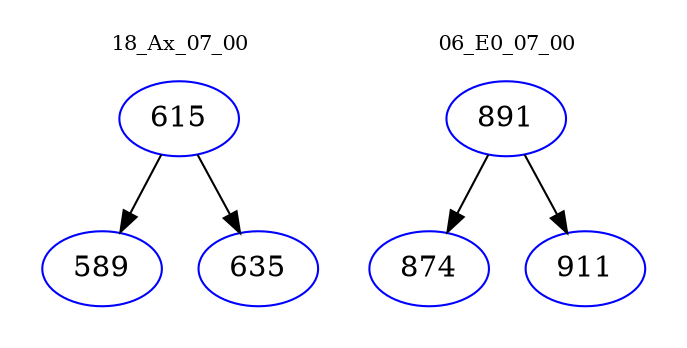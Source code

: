 digraph{
subgraph cluster_0 {
color = white
label = "18_Ax_07_00";
fontsize=10;
T0_615 [label="615", color="blue"]
T0_615 -> T0_589 [color="black"]
T0_589 [label="589", color="blue"]
T0_615 -> T0_635 [color="black"]
T0_635 [label="635", color="blue"]
}
subgraph cluster_1 {
color = white
label = "06_E0_07_00";
fontsize=10;
T1_891 [label="891", color="blue"]
T1_891 -> T1_874 [color="black"]
T1_874 [label="874", color="blue"]
T1_891 -> T1_911 [color="black"]
T1_911 [label="911", color="blue"]
}
}
